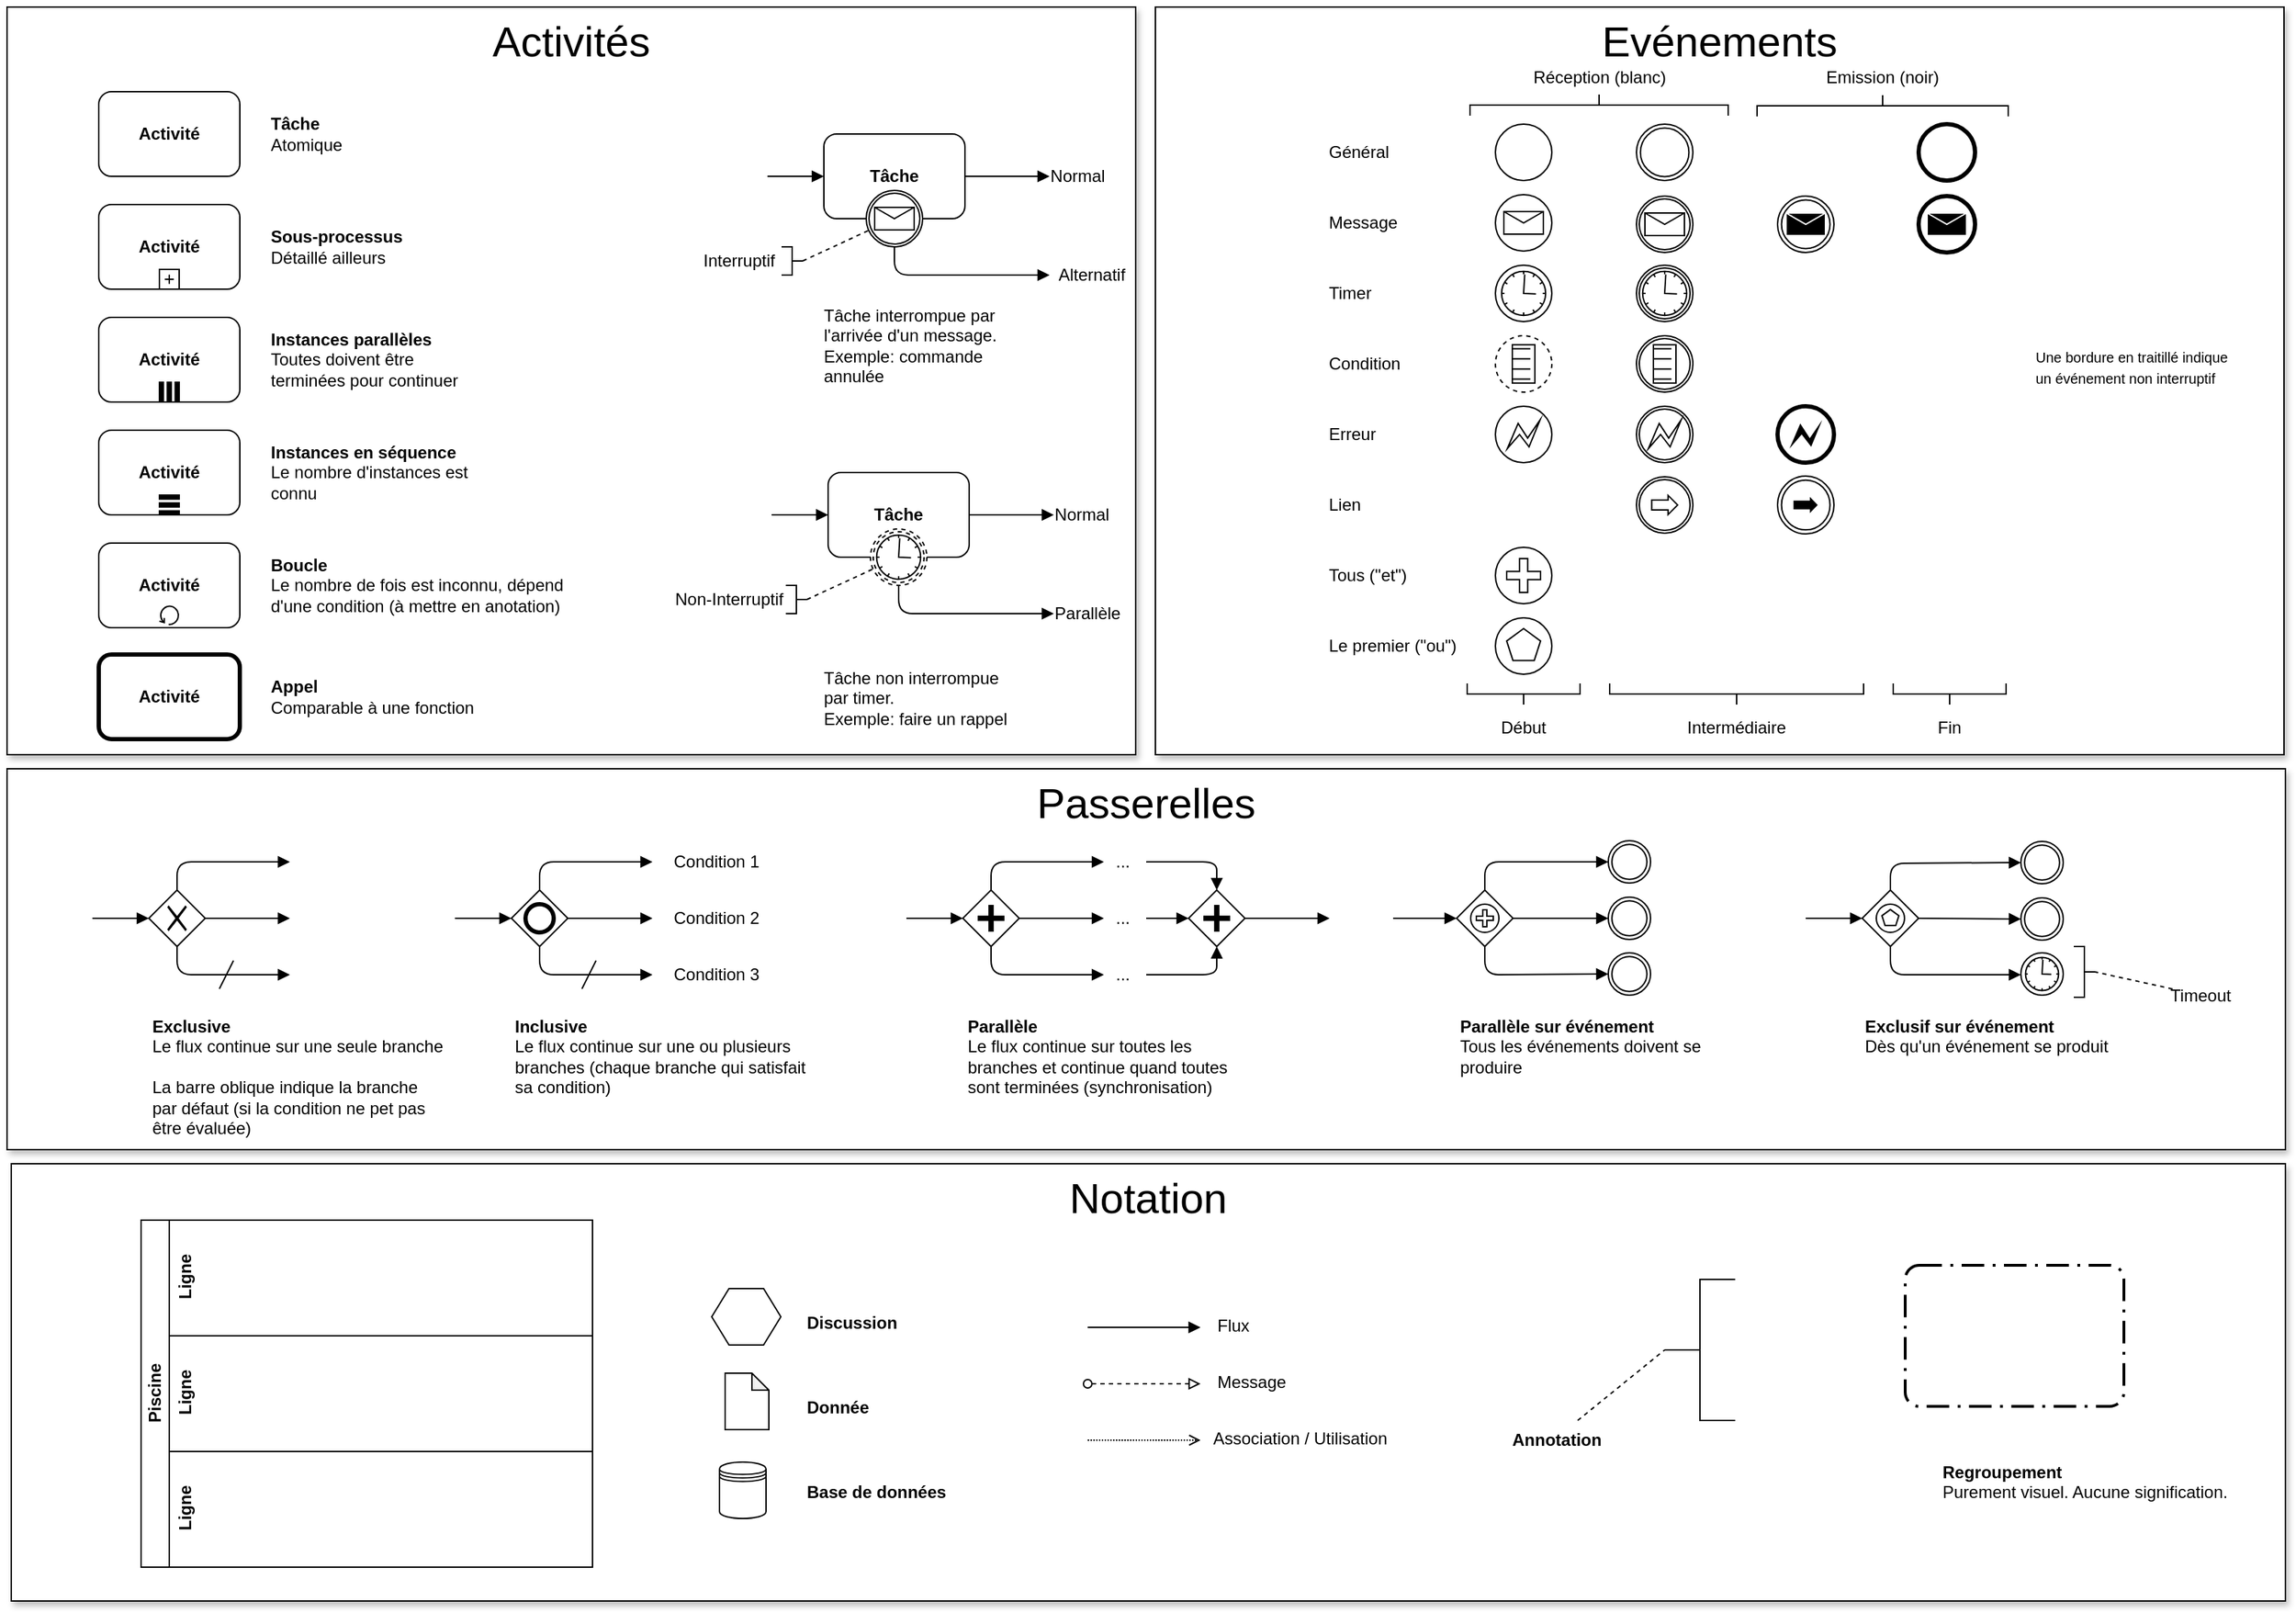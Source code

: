 <mxfile version="12.1.7" type="device" pages="1"><diagram id="DkpExjlRnpZUOAz7q24y" name="Page-1"><mxGraphModel dx="1678" dy="967" grid="1" gridSize="10" guides="1" tooltips="1" connect="1" arrows="1" fold="1" page="1" pageScale="1" pageWidth="1654" pageHeight="1169" math="0" shadow="0"><root><mxCell id="0"/><mxCell id="1" parent="0"/><mxCell id="0GAJlqyRp7GkQpjjf4qD-195" value="Notation" style="rounded=0;whiteSpace=wrap;html=1;align=center;fillColor=#ffffff;shadow=1;verticalAlign=top;fontSize=30;" parent="1" vertex="1"><mxGeometry x="18" y="840" width="1612" height="310" as="geometry"/></mxCell><mxCell id="0GAJlqyRp7GkQpjjf4qD-182" value="Passerelles" style="rounded=0;whiteSpace=wrap;html=1;align=center;fillColor=#ffffff;shadow=1;verticalAlign=top;fontSize=30;" parent="1" vertex="1"><mxGeometry x="15" y="560" width="1615" height="270" as="geometry"/></mxCell><mxCell id="0GAJlqyRp7GkQpjjf4qD-142" value="Evénements" style="rounded=0;whiteSpace=wrap;html=1;align=center;fillColor=#ffffff;shadow=1;verticalAlign=top;fontSize=30;" parent="1" vertex="1"><mxGeometry x="829" y="20" width="800" height="530" as="geometry"/></mxCell><mxCell id="0GAJlqyRp7GkQpjjf4qD-139" value="Activités" style="rounded=0;whiteSpace=wrap;html=1;align=center;fillColor=#ffffff;shadow=1;verticalAlign=top;fontSize=30;" parent="1" vertex="1"><mxGeometry x="15" y="20" width="800" height="530" as="geometry"/></mxCell><mxCell id="0GAJlqyRp7GkQpjjf4qD-1" value="&lt;span style=&quot;&quot;&gt;Activité&lt;/span&gt;" style="shape=ext;rounded=1;html=1;whiteSpace=wrap;fontStyle=1" parent="1" vertex="1"><mxGeometry x="80" y="80" width="100" height="60" as="geometry"/></mxCell><mxCell id="0GAJlqyRp7GkQpjjf4qD-3" value="Activité" style="html=1;whiteSpace=wrap;rounded=1;fontStyle=1" parent="1" vertex="1"><mxGeometry x="80" y="160" width="100" height="60" as="geometry"/></mxCell><mxCell id="0GAJlqyRp7GkQpjjf4qD-4" value="" style="html=1;shape=plus;outlineConnect=0;fontStyle=1" parent="0GAJlqyRp7GkQpjjf4qD-3" vertex="1"><mxGeometry x="0.5" y="1" width="14" height="14" relative="1" as="geometry"><mxPoint x="-7" y="-14" as="offset"/></mxGeometry></mxCell><mxCell id="0GAJlqyRp7GkQpjjf4qD-11" value="" style="shape=mxgraph.bpmn.shape;html=1;verticalLabelPosition=bottom;labelBackgroundColor=#ffffff;verticalAlign=top;align=center;perimeter=rhombusPerimeter;background=gateway;outlineConnect=0;outline=none;symbol=exclusiveGw;" parent="1" vertex="1"><mxGeometry x="115.5" y="646" width="40" height="40" as="geometry"/></mxCell><mxCell id="0GAJlqyRp7GkQpjjf4qD-12" value="" style="endArrow=block;endFill=1;endSize=6;html=1;entryX=0;entryY=0.5;entryDx=0;entryDy=0;" parent="1" target="0GAJlqyRp7GkQpjjf4qD-11" edge="1"><mxGeometry width="100" relative="1" as="geometry"><mxPoint x="75.5" y="666" as="sourcePoint"/><mxPoint x="175.5" y="706" as="targetPoint"/></mxGeometry></mxCell><mxCell id="0GAJlqyRp7GkQpjjf4qD-13" value="" style="endArrow=block;endFill=1;endSize=6;html=1;exitX=0.5;exitY=0;exitDx=0;exitDy=0;" parent="1" source="0GAJlqyRp7GkQpjjf4qD-11" edge="1"><mxGeometry width="100" relative="1" as="geometry"><mxPoint x="85.5" y="676" as="sourcePoint"/><mxPoint x="215.5" y="626" as="targetPoint"/><Array as="points"><mxPoint x="135.5" y="626"/></Array></mxGeometry></mxCell><mxCell id="0GAJlqyRp7GkQpjjf4qD-14" value="" style="endArrow=block;endFill=1;endSize=6;html=1;exitX=1;exitY=0.5;exitDx=0;exitDy=0;" parent="1" source="0GAJlqyRp7GkQpjjf4qD-11" edge="1"><mxGeometry width="100" relative="1" as="geometry"><mxPoint x="95.5" y="686" as="sourcePoint"/><mxPoint x="215.5" y="666" as="targetPoint"/></mxGeometry></mxCell><mxCell id="0GAJlqyRp7GkQpjjf4qD-15" value="" style="endArrow=block;endFill=1;endSize=6;html=1;exitX=0.5;exitY=1;exitDx=0;exitDy=0;" parent="1" source="0GAJlqyRp7GkQpjjf4qD-11" edge="1"><mxGeometry width="100" relative="1" as="geometry"><mxPoint x="105.5" y="696" as="sourcePoint"/><mxPoint x="215.5" y="706" as="targetPoint"/><Array as="points"><mxPoint x="135.5" y="706"/></Array></mxGeometry></mxCell><mxCell id="0GAJlqyRp7GkQpjjf4qD-16" value="" style="html=1;shape=mxgraph.flowchart.annotation_2;align=left;labelPosition=right;" parent="1" vertex="1"><mxGeometry x="1190" y="922" width="50" height="100" as="geometry"/></mxCell><mxCell id="0GAJlqyRp7GkQpjjf4qD-18" value="" style="endArrow=none;html=1;" parent="1" edge="1"><mxGeometry width="50" height="50" relative="1" as="geometry"><mxPoint x="165.5" y="716" as="sourcePoint"/><mxPoint x="175.5" y="696" as="targetPoint"/></mxGeometry></mxCell><mxCell id="0GAJlqyRp7GkQpjjf4qD-19" value="" style="shape=mxgraph.bpmn.shape;html=1;verticalLabelPosition=bottom;labelBackgroundColor=#ffffff;verticalAlign=top;align=center;perimeter=rhombusPerimeter;background=gateway;outlineConnect=0;outline=none;symbol=parallelGw;" parent="1" vertex="1"><mxGeometry x="692.5" y="646" width="40" height="40" as="geometry"/></mxCell><mxCell id="0GAJlqyRp7GkQpjjf4qD-21" value="" style="endArrow=block;endFill=1;endSize=6;html=1;entryX=0;entryY=0.5;entryDx=0;entryDy=0;" parent="1" edge="1"><mxGeometry width="100" relative="1" as="geometry"><mxPoint x="652.5" y="666" as="sourcePoint"/><mxPoint x="692.5" y="666" as="targetPoint"/></mxGeometry></mxCell><mxCell id="0GAJlqyRp7GkQpjjf4qD-22" value="" style="endArrow=block;endFill=1;endSize=6;html=1;exitX=0.5;exitY=0;exitDx=0;exitDy=0;" parent="1" edge="1"><mxGeometry width="100" relative="1" as="geometry"><mxPoint x="712.5" y="646" as="sourcePoint"/><mxPoint x="792.5" y="626" as="targetPoint"/><Array as="points"><mxPoint x="712.5" y="626"/></Array></mxGeometry></mxCell><mxCell id="0GAJlqyRp7GkQpjjf4qD-23" value="" style="endArrow=block;endFill=1;endSize=6;html=1;exitX=1;exitY=0.5;exitDx=0;exitDy=0;" parent="1" edge="1"><mxGeometry width="100" relative="1" as="geometry"><mxPoint x="732.5" y="666" as="sourcePoint"/><mxPoint x="792.5" y="666" as="targetPoint"/></mxGeometry></mxCell><mxCell id="0GAJlqyRp7GkQpjjf4qD-24" value="" style="endArrow=block;endFill=1;endSize=6;html=1;exitX=0.5;exitY=1;exitDx=0;exitDy=0;" parent="1" edge="1"><mxGeometry width="100" relative="1" as="geometry"><mxPoint x="712.5" y="686" as="sourcePoint"/><mxPoint x="792.5" y="706" as="targetPoint"/><Array as="points"><mxPoint x="712.5" y="706"/></Array></mxGeometry></mxCell><mxCell id="0GAJlqyRp7GkQpjjf4qD-26" value="" style="shape=mxgraph.bpmn.shape;html=1;verticalLabelPosition=bottom;labelBackgroundColor=#ffffff;verticalAlign=top;align=center;perimeter=rhombusPerimeter;background=gateway;outlineConnect=0;outline=none;symbol=parallelGw;" parent="1" vertex="1"><mxGeometry x="852.5" y="646" width="40" height="40" as="geometry"/></mxCell><mxCell id="0GAJlqyRp7GkQpjjf4qD-27" value="" style="endArrow=block;endFill=1;endSize=6;html=1;entryX=0;entryY=0.5;entryDx=0;entryDy=0;" parent="1" edge="1"><mxGeometry width="100" relative="1" as="geometry"><mxPoint x="822.5" y="666" as="sourcePoint"/><mxPoint x="852.5" y="666" as="targetPoint"/></mxGeometry></mxCell><mxCell id="0GAJlqyRp7GkQpjjf4qD-28" value="" style="endArrow=block;endFill=1;endSize=6;html=1;entryX=0.5;entryY=0;entryDx=0;entryDy=0;" parent="1" target="0GAJlqyRp7GkQpjjf4qD-26" edge="1"><mxGeometry width="100" relative="1" as="geometry"><mxPoint x="822.5" y="626" as="sourcePoint"/><mxPoint x="952.5" y="626" as="targetPoint"/><Array as="points"><mxPoint x="872.5" y="626"/></Array></mxGeometry></mxCell><mxCell id="0GAJlqyRp7GkQpjjf4qD-29" value="" style="endArrow=block;endFill=1;endSize=6;html=1;exitX=1;exitY=0.5;exitDx=0;exitDy=0;" parent="1" edge="1"><mxGeometry width="100" relative="1" as="geometry"><mxPoint x="892.5" y="666" as="sourcePoint"/><mxPoint x="952.5" y="666" as="targetPoint"/></mxGeometry></mxCell><mxCell id="0GAJlqyRp7GkQpjjf4qD-30" value="" style="endArrow=block;endFill=1;endSize=6;html=1;entryX=0.5;entryY=1;entryDx=0;entryDy=0;" parent="1" target="0GAJlqyRp7GkQpjjf4qD-26" edge="1"><mxGeometry width="100" relative="1" as="geometry"><mxPoint x="822.5" y="706" as="sourcePoint"/><mxPoint x="952.5" y="706" as="targetPoint"/><Array as="points"><mxPoint x="872.5" y="706"/></Array></mxGeometry></mxCell><mxCell id="0GAJlqyRp7GkQpjjf4qD-32" value="..." style="text;html=1;strokeColor=none;fillColor=none;align=center;verticalAlign=middle;whiteSpace=wrap;rounded=0;" parent="1" vertex="1"><mxGeometry x="785.5" y="696" width="40" height="20" as="geometry"/></mxCell><mxCell id="0GAJlqyRp7GkQpjjf4qD-33" value="..." style="text;html=1;strokeColor=none;fillColor=none;align=center;verticalAlign=middle;whiteSpace=wrap;rounded=0;" parent="1" vertex="1"><mxGeometry x="785.5" y="616" width="40" height="20" as="geometry"/></mxCell><mxCell id="0GAJlqyRp7GkQpjjf4qD-34" value="..." style="text;html=1;strokeColor=none;fillColor=none;align=center;verticalAlign=middle;whiteSpace=wrap;rounded=0;" parent="1" vertex="1"><mxGeometry x="785.5" y="656" width="40" height="20" as="geometry"/></mxCell><mxCell id="0GAJlqyRp7GkQpjjf4qD-38" value="" style="shape=datastore;whiteSpace=wrap;html=1;" parent="1" vertex="1"><mxGeometry x="520" y="1051.5" width="33" height="40" as="geometry"/></mxCell><mxCell id="0GAJlqyRp7GkQpjjf4qD-39" value="" style="rounded=1;arcSize=10;dashed=1;strokeColor=#000000;fillColor=none;gradientColor=none;dashPattern=8 3 1 3;strokeWidth=2;" parent="1" vertex="1"><mxGeometry x="1360.5" y="912" width="155" height="100" as="geometry"/></mxCell><mxCell id="0GAJlqyRp7GkQpjjf4qD-40" value="" style="shape=mxgraph.bpmn.shape;html=1;verticalLabelPosition=bottom;labelBackgroundColor=#ffffff;verticalAlign=top;align=center;perimeter=ellipsePerimeter;outlineConnect=0;outline=standard;symbol=general;" parent="1" vertex="1"><mxGeometry x="1070" y="103" width="40" height="40" as="geometry"/></mxCell><mxCell id="0GAJlqyRp7GkQpjjf4qD-42" value="" style="shape=mxgraph.bpmn.shape;html=1;verticalLabelPosition=bottom;labelBackgroundColor=#ffffff;verticalAlign=top;align=center;perimeter=ellipsePerimeter;outlineConnect=0;outline=end;symbol=general;" parent="1" vertex="1"><mxGeometry x="1370" y="103" width="40" height="40" as="geometry"/></mxCell><mxCell id="0GAJlqyRp7GkQpjjf4qD-45" value="" style="shape=mxgraph.bpmn.shape;html=1;verticalLabelPosition=bottom;labelBackgroundColor=#ffffff;verticalAlign=top;align=center;perimeter=ellipsePerimeter;outlineConnect=0;outline=throwing;symbol=message;" parent="1" vertex="1"><mxGeometry x="1270" y="154" width="40" height="40" as="geometry"/></mxCell><mxCell id="0GAJlqyRp7GkQpjjf4qD-47" value="" style="shape=mxgraph.bpmn.shape;html=1;verticalLabelPosition=bottom;labelBackgroundColor=#ffffff;verticalAlign=top;align=center;perimeter=ellipsePerimeter;outlineConnect=0;outline=eventNonint;symbol=conditional;" parent="1" vertex="1"><mxGeometry x="1070" y="253" width="40" height="40" as="geometry"/></mxCell><mxCell id="0GAJlqyRp7GkQpjjf4qD-48" value="" style="shape=mxgraph.bpmn.shape;html=1;verticalLabelPosition=bottom;labelBackgroundColor=#ffffff;verticalAlign=top;align=center;perimeter=ellipsePerimeter;outlineConnect=0;outline=catching;symbol=link;" parent="1" vertex="1"><mxGeometry x="1170" y="353" width="40" height="40" as="geometry"/></mxCell><mxCell id="0GAJlqyRp7GkQpjjf4qD-49" value="" style="shape=mxgraph.bpmn.shape;html=1;verticalLabelPosition=bottom;labelBackgroundColor=#ffffff;verticalAlign=top;align=center;perimeter=ellipsePerimeter;outlineConnect=0;outline=throwing;symbol=link;" parent="1" vertex="1"><mxGeometry x="1270" y="352.5" width="40" height="41" as="geometry"/></mxCell><mxCell id="0GAJlqyRp7GkQpjjf4qD-50" value="" style="shape=mxgraph.bpmn.shape;html=1;verticalLabelPosition=bottom;labelBackgroundColor=#ffffff;verticalAlign=top;align=center;perimeter=ellipsePerimeter;outlineConnect=0;outline=standard;symbol=parallelMultiple;" parent="1" vertex="1"><mxGeometry x="1070" y="403" width="40" height="40" as="geometry"/></mxCell><mxCell id="0GAJlqyRp7GkQpjjf4qD-51" value="" style="shape=mxgraph.bpmn.shape;html=1;verticalLabelPosition=bottom;labelBackgroundColor=#ffffff;verticalAlign=top;align=center;perimeter=ellipsePerimeter;outlineConnect=0;outline=standard;symbol=multiple;" parent="1" vertex="1"><mxGeometry x="1070" y="453" width="40" height="40" as="geometry"/></mxCell><mxCell id="0GAJlqyRp7GkQpjjf4qD-53" value="" style="group" parent="1" vertex="1" connectable="0"><mxGeometry x="80" y="400" width="100" height="60" as="geometry"/></mxCell><mxCell id="0GAJlqyRp7GkQpjjf4qD-52" value="Activité" style="shape=ext;rounded=1;html=1;whiteSpace=wrap;fontStyle=1" parent="0GAJlqyRp7GkQpjjf4qD-53" vertex="1"><mxGeometry width="100" height="60" as="geometry"/></mxCell><mxCell id="0GAJlqyRp7GkQpjjf4qD-35" value="" style="shape=mxgraph.bpmn.loop;html=1;outlineConnect=0;" parent="0GAJlqyRp7GkQpjjf4qD-53" vertex="1"><mxGeometry x="43" y="44" width="14" height="14" as="geometry"/></mxCell><mxCell id="0GAJlqyRp7GkQpjjf4qD-54" value="" style="group;fontStyle=1" parent="1" vertex="1" connectable="0"><mxGeometry x="80" y="240" width="100" height="60" as="geometry"/></mxCell><mxCell id="0GAJlqyRp7GkQpjjf4qD-6" value="&lt;span style=&quot;&quot;&gt;Activité&lt;/span&gt;" style="shape=ext;rounded=1;html=1;whiteSpace=wrap;fontStyle=1" parent="0GAJlqyRp7GkQpjjf4qD-54" vertex="1"><mxGeometry width="100" height="60" as="geometry"/></mxCell><mxCell id="0GAJlqyRp7GkQpjjf4qD-7" value="" style="shape=parallelMarker;html=1;outlineConnect=0;fontStyle=1" parent="0GAJlqyRp7GkQpjjf4qD-54" vertex="1"><mxGeometry x="43" y="46" width="14" height="14" as="geometry"/></mxCell><mxCell id="0GAJlqyRp7GkQpjjf4qD-55" value="" style="group;fontStyle=1" parent="1" vertex="1" connectable="0"><mxGeometry x="80" y="320" width="100" height="60" as="geometry"/></mxCell><mxCell id="0GAJlqyRp7GkQpjjf4qD-8" value="&lt;span style=&quot;&quot;&gt;Activité&lt;/span&gt;" style="shape=ext;rounded=1;html=1;whiteSpace=wrap;fontStyle=1" parent="0GAJlqyRp7GkQpjjf4qD-55" vertex="1"><mxGeometry width="100" height="60" as="geometry"/></mxCell><mxCell id="0GAJlqyRp7GkQpjjf4qD-10" value="" style="shape=parallelMarker;direction=south;html=1;outlineConnect=0;fontStyle=1" parent="0GAJlqyRp7GkQpjjf4qD-55" vertex="1"><mxGeometry x="43" y="46" width="14" height="14" as="geometry"/></mxCell><mxCell id="0GAJlqyRp7GkQpjjf4qD-56" value="Tâche" style="shape=ext;rounded=1;html=1;whiteSpace=wrap;fontStyle=1" parent="1" vertex="1"><mxGeometry x="594" y="110" width="100" height="60" as="geometry"/></mxCell><mxCell id="0GAJlqyRp7GkQpjjf4qD-57" value="" style="endArrow=block;endFill=1;endSize=6;html=1;entryX=0;entryY=0.5;entryDx=0;entryDy=0;" parent="1" target="0GAJlqyRp7GkQpjjf4qD-56" edge="1"><mxGeometry width="100" relative="1" as="geometry"><mxPoint x="554" y="140" as="sourcePoint"/><mxPoint x="724" y="340" as="targetPoint"/></mxGeometry></mxCell><mxCell id="0GAJlqyRp7GkQpjjf4qD-59" value="" style="endArrow=block;endFill=1;endSize=6;html=1;exitX=1;exitY=0.5;exitDx=0;exitDy=0;" parent="1" source="0GAJlqyRp7GkQpjjf4qD-56" edge="1"><mxGeometry width="100" relative="1" as="geometry"><mxPoint x="564" y="150" as="sourcePoint"/><mxPoint x="754" y="140" as="targetPoint"/></mxGeometry></mxCell><mxCell id="0GAJlqyRp7GkQpjjf4qD-60" value="" style="endArrow=block;endFill=1;endSize=6;html=1;exitX=0.5;exitY=1;exitDx=0;exitDy=0;" parent="1" edge="1"><mxGeometry width="100" relative="1" as="geometry"><mxPoint x="644" y="190" as="sourcePoint"/><mxPoint x="754" y="210" as="targetPoint"/><Array as="points"><mxPoint x="644" y="210"/></Array></mxGeometry></mxCell><mxCell id="0GAJlqyRp7GkQpjjf4qD-61" value="Normal" style="text;html=1;strokeColor=none;fillColor=none;align=center;verticalAlign=middle;whiteSpace=wrap;rounded=0;" parent="1" vertex="1"><mxGeometry x="754" y="130" width="40" height="20" as="geometry"/></mxCell><mxCell id="0GAJlqyRp7GkQpjjf4qD-62" value="Alternatif" style="text;html=1;strokeColor=none;fillColor=none;align=center;verticalAlign=middle;whiteSpace=wrap;rounded=0;" parent="1" vertex="1"><mxGeometry x="764" y="200" width="40" height="20" as="geometry"/></mxCell><mxCell id="0GAJlqyRp7GkQpjjf4qD-63" value="Interruptif" style="text;html=1;strokeColor=none;fillColor=none;align=center;verticalAlign=middle;whiteSpace=wrap;rounded=0;" parent="1" vertex="1"><mxGeometry x="504" y="190" width="60" height="20" as="geometry"/></mxCell><mxCell id="0GAJlqyRp7GkQpjjf4qD-64" value="" style="html=1;shape=mxgraph.flowchart.annotation_2;align=left;labelPosition=right;flipH=1;" parent="1" vertex="1"><mxGeometry x="564" y="190" width="15" height="20" as="geometry"/></mxCell><mxCell id="0GAJlqyRp7GkQpjjf4qD-65" value="" style="endArrow=none;dashed=1;html=1;exitX=0;exitY=0.5;exitDx=0;exitDy=0;exitPerimeter=0;" parent="1" source="0GAJlqyRp7GkQpjjf4qD-64" edge="1"><mxGeometry width="50" height="50" relative="1" as="geometry"><mxPoint x="574" y="286" as="sourcePoint"/><mxPoint x="625.813" y="178.32" as="targetPoint"/></mxGeometry></mxCell><mxCell id="0GAJlqyRp7GkQpjjf4qD-66" value="Tâche" style="shape=ext;rounded=1;html=1;whiteSpace=wrap;fontStyle=1" parent="1" vertex="1"><mxGeometry x="597" y="350" width="100" height="60" as="geometry"/></mxCell><mxCell id="0GAJlqyRp7GkQpjjf4qD-67" value="" style="endArrow=block;endFill=1;endSize=6;html=1;entryX=0;entryY=0.5;entryDx=0;entryDy=0;" parent="1" target="0GAJlqyRp7GkQpjjf4qD-66" edge="1"><mxGeometry width="100" relative="1" as="geometry"><mxPoint x="557" y="380" as="sourcePoint"/><mxPoint x="727" y="580" as="targetPoint"/></mxGeometry></mxCell><mxCell id="0GAJlqyRp7GkQpjjf4qD-69" value="" style="endArrow=block;endFill=1;endSize=6;html=1;exitX=1;exitY=0.5;exitDx=0;exitDy=0;" parent="1" source="0GAJlqyRp7GkQpjjf4qD-66" edge="1"><mxGeometry width="100" relative="1" as="geometry"><mxPoint x="567" y="390" as="sourcePoint"/><mxPoint x="757" y="380" as="targetPoint"/></mxGeometry></mxCell><mxCell id="0GAJlqyRp7GkQpjjf4qD-70" value="" style="endArrow=block;endFill=1;endSize=6;html=1;exitX=0.5;exitY=1;exitDx=0;exitDy=0;" parent="1" edge="1"><mxGeometry width="100" relative="1" as="geometry"><mxPoint x="647" y="430" as="sourcePoint"/><mxPoint x="757" y="450" as="targetPoint"/><Array as="points"><mxPoint x="647" y="450"/></Array></mxGeometry></mxCell><mxCell id="0GAJlqyRp7GkQpjjf4qD-71" value="Normal" style="text;html=1;strokeColor=none;fillColor=none;align=center;verticalAlign=middle;whiteSpace=wrap;rounded=0;" parent="1" vertex="1"><mxGeometry x="757" y="370" width="40" height="20" as="geometry"/></mxCell><mxCell id="0GAJlqyRp7GkQpjjf4qD-72" value="Parallèle" style="text;html=1;strokeColor=none;fillColor=none;align=center;verticalAlign=middle;whiteSpace=wrap;rounded=0;" parent="1" vertex="1"><mxGeometry x="761" y="440" width="40" height="20" as="geometry"/></mxCell><mxCell id="0GAJlqyRp7GkQpjjf4qD-73" value="Non-Interruptif" style="text;html=1;strokeColor=none;fillColor=none;align=center;verticalAlign=middle;whiteSpace=wrap;rounded=0;" parent="1" vertex="1"><mxGeometry x="487" y="430" width="80" height="20" as="geometry"/></mxCell><mxCell id="0GAJlqyRp7GkQpjjf4qD-74" value="" style="html=1;shape=mxgraph.flowchart.annotation_2;align=left;labelPosition=right;flipH=1;" parent="1" vertex="1"><mxGeometry x="567" y="430" width="15" height="20" as="geometry"/></mxCell><mxCell id="0GAJlqyRp7GkQpjjf4qD-75" value="" style="endArrow=none;dashed=1;html=1;exitX=0;exitY=0.5;exitDx=0;exitDy=0;exitPerimeter=0;" parent="1" source="0GAJlqyRp7GkQpjjf4qD-74" edge="1"><mxGeometry width="50" height="50" relative="1" as="geometry"><mxPoint x="577" y="526" as="sourcePoint"/><mxPoint x="628.841" y="418.381" as="targetPoint"/></mxGeometry></mxCell><mxCell id="0GAJlqyRp7GkQpjjf4qD-77" value="" style="endArrow=none;dashed=1;html=1;entryX=0;entryY=0.5;entryDx=0;entryDy=0;entryPerimeter=0;" parent="1" source="0GAJlqyRp7GkQpjjf4qD-191" target="0GAJlqyRp7GkQpjjf4qD-16" edge="1"><mxGeometry width="50" height="50" relative="1" as="geometry"><mxPoint x="1132.5" y="1002" as="sourcePoint"/><mxPoint x="1504.391" y="1171.989" as="targetPoint"/></mxGeometry></mxCell><mxCell id="0GAJlqyRp7GkQpjjf4qD-78" value="Piscine" style="swimlane;html=1;horizontal=0;startSize=20;" parent="1" vertex="1"><mxGeometry x="110" y="880" width="320" height="246" as="geometry"/></mxCell><mxCell id="0GAJlqyRp7GkQpjjf4qD-79" value="Ligne" style="swimlane;html=1;horizontal=0;swimlaneLine=0;" parent="0GAJlqyRp7GkQpjjf4qD-78" vertex="1"><mxGeometry x="20" width="300" height="82" as="geometry"/></mxCell><mxCell id="0GAJlqyRp7GkQpjjf4qD-184" value="Ligne" style="swimlane;html=1;horizontal=0;swimlaneLine=0;" parent="0GAJlqyRp7GkQpjjf4qD-78" vertex="1"><mxGeometry x="20" y="82" width="300" height="82" as="geometry"/></mxCell><mxCell id="0GAJlqyRp7GkQpjjf4qD-185" value="Ligne" style="swimlane;html=1;horizontal=0;swimlaneLine=0;" parent="0GAJlqyRp7GkQpjjf4qD-78" vertex="1"><mxGeometry x="20" y="164" width="300" height="82" as="geometry"/></mxCell><mxCell id="0GAJlqyRp7GkQpjjf4qD-80" value="" style="shape=hexagon;html=1;whiteSpace=wrap;perimeter=hexagonPerimeter;rounded=0;" parent="1" vertex="1"><mxGeometry x="514.5" y="928.5" width="49" height="40" as="geometry"/></mxCell><mxCell id="0GAJlqyRp7GkQpjjf4qD-81" value="" style="shape=note;whiteSpace=wrap;html=1;backgroundOutline=1;darkOpacity=0.05;size=12;" parent="1" vertex="1"><mxGeometry x="524" y="988.5" width="31" height="40" as="geometry"/></mxCell><mxCell id="0GAJlqyRp7GkQpjjf4qD-85" value="" style="shape=mxgraph.bpmn.shape;html=1;verticalLabelPosition=bottom;labelBackgroundColor=#ffffff;verticalAlign=top;align=center;perimeter=ellipsePerimeter;outlineConnect=0;outline=standard;symbol=message;" parent="1" vertex="1"><mxGeometry x="1070" y="153" width="40" height="40" as="geometry"/></mxCell><mxCell id="0GAJlqyRp7GkQpjjf4qD-86" value="" style="shape=mxgraph.bpmn.shape;html=1;verticalLabelPosition=bottom;labelBackgroundColor=#ffffff;verticalAlign=top;align=center;perimeter=ellipsePerimeter;outlineConnect=0;outline=standard;symbol=timer;" parent="1" vertex="1"><mxGeometry x="1070" y="203" width="40" height="40" as="geometry"/></mxCell><mxCell id="0GAJlqyRp7GkQpjjf4qD-87" value="" style="shape=mxgraph.bpmn.shape;html=1;verticalLabelPosition=bottom;labelBackgroundColor=#ffffff;verticalAlign=top;align=center;perimeter=rhombusPerimeter;background=gateway;outlineConnect=0;outline=end;symbol=general;" parent="1" vertex="1"><mxGeometry x="372.5" y="646" width="40" height="40" as="geometry"/></mxCell><mxCell id="0GAJlqyRp7GkQpjjf4qD-89" value="" style="endArrow=block;endFill=1;endSize=6;html=1;entryX=0;entryY=0.5;entryDx=0;entryDy=0;" parent="1" edge="1"><mxGeometry width="100" relative="1" as="geometry"><mxPoint x="332.5" y="666" as="sourcePoint"/><mxPoint x="372.5" y="666" as="targetPoint"/></mxGeometry></mxCell><mxCell id="0GAJlqyRp7GkQpjjf4qD-90" value="" style="endArrow=block;endFill=1;endSize=6;html=1;exitX=0.5;exitY=0;exitDx=0;exitDy=0;" parent="1" edge="1"><mxGeometry width="100" relative="1" as="geometry"><mxPoint x="392.5" y="646" as="sourcePoint"/><mxPoint x="472.5" y="626" as="targetPoint"/><Array as="points"><mxPoint x="392.5" y="626"/></Array></mxGeometry></mxCell><mxCell id="0GAJlqyRp7GkQpjjf4qD-91" value="" style="endArrow=block;endFill=1;endSize=6;html=1;exitX=1;exitY=0.5;exitDx=0;exitDy=0;" parent="1" edge="1"><mxGeometry width="100" relative="1" as="geometry"><mxPoint x="412.5" y="666" as="sourcePoint"/><mxPoint x="472.5" y="666" as="targetPoint"/></mxGeometry></mxCell><mxCell id="0GAJlqyRp7GkQpjjf4qD-92" value="" style="endArrow=block;endFill=1;endSize=6;html=1;exitX=0.5;exitY=1;exitDx=0;exitDy=0;" parent="1" edge="1"><mxGeometry width="100" relative="1" as="geometry"><mxPoint x="392.5" y="686" as="sourcePoint"/><mxPoint x="472.5" y="706" as="targetPoint"/><Array as="points"><mxPoint x="392.5" y="706"/></Array></mxGeometry></mxCell><mxCell id="0GAJlqyRp7GkQpjjf4qD-93" value="" style="endArrow=none;html=1;" parent="1" edge="1"><mxGeometry width="50" height="50" relative="1" as="geometry"><mxPoint x="422.5" y="716" as="sourcePoint"/><mxPoint x="432.5" y="696" as="targetPoint"/></mxGeometry></mxCell><mxCell id="0GAJlqyRp7GkQpjjf4qD-94" value="Condition 1" style="text;html=1;strokeColor=none;fillColor=none;align=center;verticalAlign=middle;whiteSpace=wrap;rounded=0;" parent="1" vertex="1"><mxGeometry x="482.5" y="616" width="70" height="20" as="geometry"/></mxCell><mxCell id="0GAJlqyRp7GkQpjjf4qD-95" value="Condition 2" style="text;html=1;strokeColor=none;fillColor=none;align=center;verticalAlign=middle;whiteSpace=wrap;rounded=0;" parent="1" vertex="1"><mxGeometry x="482.5" y="656" width="70" height="20" as="geometry"/></mxCell><mxCell id="0GAJlqyRp7GkQpjjf4qD-96" value="Condition 3" style="text;html=1;strokeColor=none;fillColor=none;align=center;verticalAlign=middle;whiteSpace=wrap;rounded=0;" parent="1" vertex="1"><mxGeometry x="482.5" y="696" width="70" height="20" as="geometry"/></mxCell><mxCell id="0GAJlqyRp7GkQpjjf4qD-97" value="" style="shape=mxgraph.bpmn.shape;html=1;verticalLabelPosition=bottom;labelBackgroundColor=#ffffff;verticalAlign=top;align=center;perimeter=ellipsePerimeter;outlineConnect=0;outline=throwing;symbol=general;" parent="1" vertex="1"><mxGeometry x="1170" y="103" width="40" height="40" as="geometry"/></mxCell><mxCell id="0GAJlqyRp7GkQpjjf4qD-98" value="" style="shape=mxgraph.bpmn.shape;html=1;verticalLabelPosition=bottom;labelBackgroundColor=#ffffff;verticalAlign=top;align=center;perimeter=ellipsePerimeter;outlineConnect=0;outline=catching;symbol=message;" parent="1" vertex="1"><mxGeometry x="1170" y="154" width="40" height="40" as="geometry"/></mxCell><mxCell id="0GAJlqyRp7GkQpjjf4qD-102" value="" style="shape=mxgraph.bpmn.shape;html=1;verticalLabelPosition=bottom;labelBackgroundColor=#ffffff;verticalAlign=top;align=center;perimeter=ellipsePerimeter;outlineConnect=0;outline=catching;symbol=timer;" parent="1" vertex="1"><mxGeometry x="1170" y="203.0" width="40" height="40" as="geometry"/></mxCell><mxCell id="0GAJlqyRp7GkQpjjf4qD-103" value="" style="shape=mxgraph.bpmn.shape;html=1;verticalLabelPosition=bottom;labelBackgroundColor=#ffffff;verticalAlign=top;align=center;perimeter=ellipsePerimeter;outlineConnect=0;outline=catching;symbol=conditional;" parent="1" vertex="1"><mxGeometry x="1170" y="253" width="40" height="40" as="geometry"/></mxCell><mxCell id="0GAJlqyRp7GkQpjjf4qD-104" value="" style="shape=mxgraph.bpmn.shape;html=1;verticalLabelPosition=bottom;labelBackgroundColor=#ffffff;verticalAlign=top;align=center;perimeter=ellipsePerimeter;outlineConnect=0;outline=end;symbol=message;" parent="1" vertex="1"><mxGeometry x="1370" y="154" width="40" height="40" as="geometry"/></mxCell><mxCell id="0GAJlqyRp7GkQpjjf4qD-106" value="" style="shape=mxgraph.bpmn.shape;html=1;verticalLabelPosition=bottom;labelBackgroundColor=#ffffff;verticalAlign=top;align=center;perimeter=rhombusPerimeter;background=gateway;outlineConnect=0;outline=standard;symbol=parallelMultiple;" parent="1" vertex="1"><mxGeometry x="1042.5" y="646" width="40" height="40" as="geometry"/></mxCell><mxCell id="0GAJlqyRp7GkQpjjf4qD-107" value="" style="html=1;shape=mxgraph.flowchart.annotation_2;align=left;labelPosition=right;flipH=1;rotation=90;" parent="1" vertex="1"><mxGeometry x="1082.5" y="467" width="15" height="80" as="geometry"/></mxCell><mxCell id="0GAJlqyRp7GkQpjjf4qD-108" value="" style="html=1;shape=mxgraph.flowchart.annotation_2;align=left;labelPosition=right;flipH=1;rotation=90;" parent="1" vertex="1"><mxGeometry x="1233.5" y="417" width="15" height="180" as="geometry"/></mxCell><mxCell id="0GAJlqyRp7GkQpjjf4qD-109" value="" style="html=1;shape=mxgraph.flowchart.annotation_2;align=left;labelPosition=right;flipH=1;rotation=90;" parent="1" vertex="1"><mxGeometry x="1384.5" y="467" width="15" height="80" as="geometry"/></mxCell><mxCell id="0GAJlqyRp7GkQpjjf4qD-110" value="Début" style="text;html=1;strokeColor=none;fillColor=none;align=center;verticalAlign=middle;whiteSpace=wrap;rounded=0;" parent="1" vertex="1"><mxGeometry x="1070" y="521" width="40" height="20" as="geometry"/></mxCell><mxCell id="0GAJlqyRp7GkQpjjf4qD-111" value="Intermédiaire" style="text;html=1;strokeColor=none;fillColor=none;align=center;verticalAlign=middle;whiteSpace=wrap;rounded=0;" parent="1" vertex="1"><mxGeometry x="1221" y="521" width="40" height="20" as="geometry"/></mxCell><mxCell id="0GAJlqyRp7GkQpjjf4qD-112" value="Fin" style="text;html=1;strokeColor=none;fillColor=none;align=center;verticalAlign=middle;whiteSpace=wrap;rounded=0;" parent="1" vertex="1"><mxGeometry x="1372" y="521" width="40" height="20" as="geometry"/></mxCell><mxCell id="0GAJlqyRp7GkQpjjf4qD-113" value="" style="html=1;shape=mxgraph.flowchart.annotation_2;align=left;labelPosition=right;flipH=1;rotation=-90;" parent="1" vertex="1"><mxGeometry x="1136" y="-2" width="15" height="183" as="geometry"/></mxCell><mxCell id="0GAJlqyRp7GkQpjjf4qD-114" value="" style="html=1;shape=mxgraph.flowchart.annotation_2;align=left;labelPosition=right;flipH=1;rotation=-90;" parent="1" vertex="1"><mxGeometry x="1337" y="1" width="15" height="178" as="geometry"/></mxCell><mxCell id="0GAJlqyRp7GkQpjjf4qD-115" value="Réception (blanc)" style="text;html=1;strokeColor=none;fillColor=none;align=center;verticalAlign=middle;whiteSpace=wrap;rounded=0;" parent="1" vertex="1"><mxGeometry x="1093.5" y="60" width="100" height="20" as="geometry"/></mxCell><mxCell id="0GAJlqyRp7GkQpjjf4qD-116" value="Emission (noir)" style="text;html=1;strokeColor=none;fillColor=none;align=center;verticalAlign=middle;whiteSpace=wrap;rounded=0;" parent="1" vertex="1"><mxGeometry x="1300" y="60" width="89" height="20" as="geometry"/></mxCell><mxCell id="0GAJlqyRp7GkQpjjf4qD-117" value="Général" style="text;html=1;strokeColor=none;fillColor=none;align=left;verticalAlign=middle;whiteSpace=wrap;rounded=0;" parent="1" vertex="1"><mxGeometry x="950" y="113.0" width="80" height="20" as="geometry"/></mxCell><mxCell id="0GAJlqyRp7GkQpjjf4qD-118" value="Message" style="text;html=1;strokeColor=none;fillColor=none;align=left;verticalAlign=middle;whiteSpace=wrap;rounded=0;" parent="1" vertex="1"><mxGeometry x="950" y="163.0" width="80" height="20" as="geometry"/></mxCell><mxCell id="0GAJlqyRp7GkQpjjf4qD-119" value="Timer" style="text;html=1;strokeColor=none;fillColor=none;align=left;verticalAlign=middle;whiteSpace=wrap;rounded=0;" parent="1" vertex="1"><mxGeometry x="950" y="213.0" width="80" height="20" as="geometry"/></mxCell><mxCell id="0GAJlqyRp7GkQpjjf4qD-120" value="Condition" style="text;html=1;strokeColor=none;fillColor=none;align=left;verticalAlign=middle;whiteSpace=wrap;rounded=0;" parent="1" vertex="1"><mxGeometry x="950" y="263" width="80" height="20" as="geometry"/></mxCell><mxCell id="0GAJlqyRp7GkQpjjf4qD-121" value="Lien" style="text;html=1;strokeColor=none;fillColor=none;align=left;verticalAlign=middle;whiteSpace=wrap;rounded=0;" parent="1" vertex="1"><mxGeometry x="950" y="363.0" width="80" height="20" as="geometry"/></mxCell><mxCell id="0GAJlqyRp7GkQpjjf4qD-122" value="Tous (&quot;et&quot;)" style="text;html=1;strokeColor=none;fillColor=none;align=left;verticalAlign=middle;whiteSpace=wrap;rounded=0;" parent="1" vertex="1"><mxGeometry x="950" y="413.0" width="80" height="20" as="geometry"/></mxCell><mxCell id="0GAJlqyRp7GkQpjjf4qD-123" value="Le premier (&quot;ou&quot;)" style="text;html=1;strokeColor=none;fillColor=none;align=left;verticalAlign=middle;whiteSpace=wrap;rounded=0;" parent="1" vertex="1"><mxGeometry x="950" y="463" width="100" height="20" as="geometry"/></mxCell><mxCell id="0GAJlqyRp7GkQpjjf4qD-126" value="Activité" style="shape=ext;rounded=1;html=1;whiteSpace=wrap;strokeWidth=3;align=center;fontStyle=1" parent="1" vertex="1"><mxGeometry x="80" y="479" width="100" height="60" as="geometry"/></mxCell><mxCell id="0GAJlqyRp7GkQpjjf4qD-129" value="" style="shape=mxgraph.bpmn.shape;html=1;verticalLabelPosition=bottom;labelBackgroundColor=#ffffff;verticalAlign=top;align=center;perimeter=ellipsePerimeter;outlineConnect=0;outline=boundNonint;symbol=timer;" parent="1" vertex="1"><mxGeometry x="627" y="390" width="40" height="40" as="geometry"/></mxCell><mxCell id="0GAJlqyRp7GkQpjjf4qD-130" value="" style="shape=mxgraph.bpmn.shape;html=1;verticalLabelPosition=bottom;labelBackgroundColor=#ffffff;verticalAlign=top;align=center;perimeter=ellipsePerimeter;outlineConnect=0;outline=boundInt;symbol=message;" parent="1" vertex="1"><mxGeometry x="624" y="150" width="40" height="40" as="geometry"/></mxCell><mxCell id="0GAJlqyRp7GkQpjjf4qD-131" value="&lt;b&gt;Tâche&lt;/b&gt;&lt;br&gt;Atomique" style="text;html=1;strokeColor=none;fillColor=none;align=left;verticalAlign=middle;whiteSpace=wrap;rounded=0;" parent="1" vertex="1"><mxGeometry x="200" y="100" width="80" height="20" as="geometry"/></mxCell><mxCell id="0GAJlqyRp7GkQpjjf4qD-132" value="&lt;b&gt;Sous-processus&lt;/b&gt;&lt;br&gt;Détaillé ailleurs" style="text;html=1;strokeColor=none;fillColor=none;align=left;verticalAlign=middle;whiteSpace=wrap;rounded=0;" parent="1" vertex="1"><mxGeometry x="200" y="180" width="110" height="20" as="geometry"/></mxCell><mxCell id="0GAJlqyRp7GkQpjjf4qD-133" value="&lt;b&gt;Instances parallèles&lt;/b&gt;&lt;br&gt;Toutes doivent être terminées pour continuer" style="text;html=1;strokeColor=none;fillColor=none;align=left;verticalAlign=middle;whiteSpace=wrap;rounded=0;" parent="1" vertex="1"><mxGeometry x="200" y="260" width="150" height="20" as="geometry"/></mxCell><mxCell id="0GAJlqyRp7GkQpjjf4qD-134" value="&lt;b&gt;Instances en séquence&lt;/b&gt;&lt;br&gt;Le nombre d'instances est connu" style="text;html=1;strokeColor=none;fillColor=none;align=left;verticalAlign=middle;whiteSpace=wrap;rounded=0;" parent="1" vertex="1"><mxGeometry x="200" y="340" width="150" height="20" as="geometry"/></mxCell><mxCell id="0GAJlqyRp7GkQpjjf4qD-135" value="&lt;b&gt;Boucle&lt;/b&gt;&lt;br&gt;Le nombre de fois est inconnu, dépend d'une condition (à mettre en anotation)" style="text;html=1;strokeColor=none;fillColor=none;align=left;verticalAlign=middle;whiteSpace=wrap;rounded=0;" parent="1" vertex="1"><mxGeometry x="200" y="420" width="210" height="20" as="geometry"/></mxCell><mxCell id="0GAJlqyRp7GkQpjjf4qD-136" value="&lt;b&gt;Appel&lt;/b&gt;&lt;br&gt;Comparable à une fonction" style="text;html=1;strokeColor=none;fillColor=none;align=left;verticalAlign=middle;whiteSpace=wrap;rounded=0;" parent="1" vertex="1"><mxGeometry x="200" y="499" width="150" height="20" as="geometry"/></mxCell><mxCell id="0GAJlqyRp7GkQpjjf4qD-137" value="Tâche interrompue par l'arrivée d'un message.&lt;br&gt;Exemple: commande annulée" style="text;html=1;strokeColor=none;fillColor=none;align=left;verticalAlign=middle;whiteSpace=wrap;rounded=0;" parent="1" vertex="1"><mxGeometry x="591.5" y="250" width="140" height="20" as="geometry"/></mxCell><mxCell id="0GAJlqyRp7GkQpjjf4qD-138" value="Tâche non interrompue par timer.&lt;br&gt;Exemple: faire un rappel" style="text;html=1;strokeColor=none;fillColor=none;align=left;verticalAlign=middle;whiteSpace=wrap;rounded=0;" parent="1" vertex="1"><mxGeometry x="591.5" y="500" width="140" height="20" as="geometry"/></mxCell><mxCell id="0GAJlqyRp7GkQpjjf4qD-144" value="" style="endArrow=block;endFill=1;endSize=6;html=1;entryX=0;entryY=0.5;entryDx=0;entryDy=0;" parent="1" target="0GAJlqyRp7GkQpjjf4qD-106" edge="1"><mxGeometry width="100" relative="1" as="geometry"><mxPoint x="997.5" y="666" as="sourcePoint"/><mxPoint x="1037.5" y="666" as="targetPoint"/></mxGeometry></mxCell><mxCell id="0GAJlqyRp7GkQpjjf4qD-145" value="" style="endArrow=block;endFill=1;endSize=6;html=1;exitX=0.5;exitY=0;exitDx=0;exitDy=0;entryX=0;entryY=0.5;entryDx=0;entryDy=0;" parent="1" source="0GAJlqyRp7GkQpjjf4qD-106" edge="1"><mxGeometry width="100" relative="1" as="geometry"><mxPoint x="1057.5" y="646" as="sourcePoint"/><mxPoint x="1150" y="626" as="targetPoint"/><Array as="points"><mxPoint x="1062.5" y="626"/></Array></mxGeometry></mxCell><mxCell id="0GAJlqyRp7GkQpjjf4qD-146" value="" style="endArrow=block;endFill=1;endSize=6;html=1;exitX=1;exitY=0.5;exitDx=0;exitDy=0;entryX=0;entryY=0.5;entryDx=0;entryDy=0;" parent="1" source="0GAJlqyRp7GkQpjjf4qD-106" target="0GAJlqyRp7GkQpjjf4qD-165" edge="1"><mxGeometry width="100" relative="1" as="geometry"><mxPoint x="1077.5" y="666" as="sourcePoint"/><mxPoint x="1137.5" y="666" as="targetPoint"/></mxGeometry></mxCell><mxCell id="0GAJlqyRp7GkQpjjf4qD-147" value="" style="endArrow=block;endFill=1;endSize=6;html=1;exitX=0.5;exitY=1;exitDx=0;exitDy=0;entryX=0;entryY=0.5;entryDx=0;entryDy=0;" parent="1" source="0GAJlqyRp7GkQpjjf4qD-106" target="0GAJlqyRp7GkQpjjf4qD-166" edge="1"><mxGeometry width="100" relative="1" as="geometry"><mxPoint x="1057.5" y="686" as="sourcePoint"/><mxPoint x="1138" y="706" as="targetPoint"/><Array as="points"><mxPoint x="1062.5" y="706"/></Array></mxGeometry></mxCell><mxCell id="0GAJlqyRp7GkQpjjf4qD-161" value="&lt;b&gt;Exclusive&lt;/b&gt;&lt;br&gt;Le flux continue sur une seule branche&lt;br&gt;&lt;br&gt;La barre oblique indique la branche par défaut (si la condition ne pet pas être évaluée)" style="text;html=1;strokeColor=none;fillColor=none;align=left;verticalAlign=top;whiteSpace=wrap;rounded=0;" parent="1" vertex="1"><mxGeometry x="115.5" y="729" width="210" height="20" as="geometry"/></mxCell><mxCell id="0GAJlqyRp7GkQpjjf4qD-162" value="&lt;b&gt;Inclusive&lt;/b&gt;&lt;br&gt;Le flux continue sur une ou plusieurs branches (chaque branche qui satisfait sa condition)" style="text;html=1;strokeColor=none;fillColor=none;align=left;verticalAlign=top;whiteSpace=wrap;rounded=0;" parent="1" vertex="1"><mxGeometry x="372.5" y="729" width="210" height="20" as="geometry"/></mxCell><mxCell id="0GAJlqyRp7GkQpjjf4qD-163" value="&lt;b&gt;Parallèle&lt;/b&gt;&lt;br&gt;Le flux continue sur toutes les branches et continue quand toutes sont terminées (synchronisation)" style="text;html=1;strokeColor=none;fillColor=none;align=left;verticalAlign=top;whiteSpace=wrap;rounded=0;" parent="1" vertex="1"><mxGeometry x="694" y="729" width="210" height="20" as="geometry"/></mxCell><mxCell id="0GAJlqyRp7GkQpjjf4qD-164" value="" style="shape=mxgraph.bpmn.shape;html=1;verticalLabelPosition=bottom;labelBackgroundColor=#ffffff;verticalAlign=top;align=center;perimeter=ellipsePerimeter;outlineConnect=0;outline=throwing;symbol=general;shadow=0;fillColor=#ffffff;fontSize=30;" parent="1" vertex="1"><mxGeometry x="1150" y="611" width="30" height="30" as="geometry"/></mxCell><mxCell id="0GAJlqyRp7GkQpjjf4qD-165" value="" style="shape=mxgraph.bpmn.shape;html=1;verticalLabelPosition=bottom;labelBackgroundColor=#ffffff;verticalAlign=top;align=center;perimeter=ellipsePerimeter;outlineConnect=0;outline=throwing;symbol=general;shadow=0;fillColor=#ffffff;fontSize=30;" parent="1" vertex="1"><mxGeometry x="1150" y="651" width="30" height="30" as="geometry"/></mxCell><mxCell id="0GAJlqyRp7GkQpjjf4qD-166" value="" style="shape=mxgraph.bpmn.shape;html=1;verticalLabelPosition=bottom;labelBackgroundColor=#ffffff;verticalAlign=top;align=center;perimeter=ellipsePerimeter;outlineConnect=0;outline=throwing;symbol=general;shadow=0;fillColor=#ffffff;fontSize=30;" parent="1" vertex="1"><mxGeometry x="1150" y="690.5" width="30" height="30" as="geometry"/></mxCell><mxCell id="0GAJlqyRp7GkQpjjf4qD-168" value="" style="endArrow=block;endFill=1;endSize=6;html=1;entryX=0;entryY=0.5;entryDx=0;entryDy=0;" parent="1" target="0GAJlqyRp7GkQpjjf4qD-175" edge="1"><mxGeometry width="100" relative="1" as="geometry"><mxPoint x="1290" y="666" as="sourcePoint"/><mxPoint x="1335" y="666.5" as="targetPoint"/></mxGeometry></mxCell><mxCell id="0GAJlqyRp7GkQpjjf4qD-169" value="" style="endArrow=block;endFill=1;endSize=6;html=1;exitX=0.5;exitY=0;exitDx=0;exitDy=0;entryX=0;entryY=0.5;entryDx=0;entryDy=0;" parent="1" source="0GAJlqyRp7GkQpjjf4qD-175" edge="1"><mxGeometry width="100" relative="1" as="geometry"><mxPoint x="1355" y="646.5" as="sourcePoint"/><mxPoint x="1442.5" y="626.5" as="targetPoint"/><Array as="points"><mxPoint x="1350" y="627"/></Array></mxGeometry></mxCell><mxCell id="0GAJlqyRp7GkQpjjf4qD-170" value="" style="endArrow=block;endFill=1;endSize=6;html=1;exitX=1;exitY=0.5;exitDx=0;exitDy=0;entryX=0;entryY=0.5;entryDx=0;entryDy=0;" parent="1" source="0GAJlqyRp7GkQpjjf4qD-175" target="0GAJlqyRp7GkQpjjf4qD-173" edge="1"><mxGeometry width="100" relative="1" as="geometry"><mxPoint x="1375" y="666.5" as="sourcePoint"/><mxPoint x="1430" y="666.5" as="targetPoint"/></mxGeometry></mxCell><mxCell id="0GAJlqyRp7GkQpjjf4qD-171" value="" style="endArrow=block;endFill=1;endSize=6;html=1;exitX=0.5;exitY=1;exitDx=0;exitDy=0;entryX=0;entryY=0.5;entryDx=0;entryDy=0;" parent="1" source="0GAJlqyRp7GkQpjjf4qD-175" edge="1"><mxGeometry width="100" relative="1" as="geometry"><mxPoint x="1355" y="686.5" as="sourcePoint"/><mxPoint x="1442.5" y="706" as="targetPoint"/><Array as="points"><mxPoint x="1350" y="706"/></Array></mxGeometry></mxCell><mxCell id="0GAJlqyRp7GkQpjjf4qD-172" value="" style="shape=mxgraph.bpmn.shape;html=1;verticalLabelPosition=bottom;labelBackgroundColor=#ffffff;verticalAlign=top;align=center;perimeter=ellipsePerimeter;outlineConnect=0;outline=throwing;symbol=general;shadow=0;fillColor=#ffffff;fontSize=30;" parent="1" vertex="1"><mxGeometry x="1442.5" y="611.5" width="30" height="30" as="geometry"/></mxCell><mxCell id="0GAJlqyRp7GkQpjjf4qD-173" value="" style="shape=mxgraph.bpmn.shape;html=1;verticalLabelPosition=bottom;labelBackgroundColor=#ffffff;verticalAlign=top;align=center;perimeter=ellipsePerimeter;outlineConnect=0;outline=throwing;symbol=general;shadow=0;fillColor=#ffffff;fontSize=30;" parent="1" vertex="1"><mxGeometry x="1442.5" y="651.5" width="30" height="30" as="geometry"/></mxCell><mxCell id="0GAJlqyRp7GkQpjjf4qD-175" value="" style="shape=mxgraph.bpmn.shape;html=1;verticalLabelPosition=bottom;labelBackgroundColor=#ffffff;verticalAlign=top;align=center;perimeter=rhombusPerimeter;background=gateway;outlineConnect=0;outline=standard;symbol=multiple;shadow=0;fillColor=#ffffff;fontSize=30;" parent="1" vertex="1"><mxGeometry x="1330" y="646" width="40" height="40" as="geometry"/></mxCell><mxCell id="0GAJlqyRp7GkQpjjf4qD-176" value="" style="shape=mxgraph.bpmn.shape;html=1;verticalLabelPosition=bottom;labelBackgroundColor=#ffffff;verticalAlign=top;align=center;perimeter=ellipsePerimeter;outlineConnect=0;outline=standard;symbol=timer;shadow=0;fillColor=#ffffff;fontSize=30;" parent="1" vertex="1"><mxGeometry x="1442.5" y="690.5" width="30" height="30" as="geometry"/></mxCell><mxCell id="0GAJlqyRp7GkQpjjf4qD-177" value="" style="html=1;shape=mxgraph.flowchart.annotation_2;align=left;labelPosition=right;flipH=1;rotation=0;" parent="1" vertex="1"><mxGeometry x="1480" y="686" width="15" height="36" as="geometry"/></mxCell><mxCell id="0GAJlqyRp7GkQpjjf4qD-178" value="Timeout" style="text;html=1;strokeColor=none;fillColor=none;align=center;verticalAlign=middle;whiteSpace=wrap;rounded=0;" parent="1" vertex="1"><mxGeometry x="1550" y="710.5" width="40" height="20" as="geometry"/></mxCell><mxCell id="0GAJlqyRp7GkQpjjf4qD-179" value="" style="endArrow=none;dashed=1;html=1;fontSize=30;entryX=0;entryY=0.5;entryDx=0;entryDy=0;entryPerimeter=0;" parent="1" source="0GAJlqyRp7GkQpjjf4qD-178" target="0GAJlqyRp7GkQpjjf4qD-177" edge="1"><mxGeometry width="50" height="50" relative="1" as="geometry"><mxPoint x="1310" y="786" as="sourcePoint"/><mxPoint x="1360" y="736" as="targetPoint"/></mxGeometry></mxCell><mxCell id="0GAJlqyRp7GkQpjjf4qD-180" value="&lt;b&gt;Parallèle sur événement&lt;/b&gt;&lt;br&gt;Tous les événements doivent se produire" style="text;html=1;strokeColor=none;fillColor=none;align=left;verticalAlign=top;whiteSpace=wrap;rounded=0;" parent="1" vertex="1"><mxGeometry x="1042.5" y="729" width="210" height="20" as="geometry"/></mxCell><mxCell id="0GAJlqyRp7GkQpjjf4qD-181" value="&lt;b&gt;Exclusif sur événement&lt;/b&gt;&lt;br&gt;Dès qu'un événement se produit" style="text;html=1;strokeColor=none;fillColor=none;align=left;verticalAlign=top;whiteSpace=wrap;rounded=0;" parent="1" vertex="1"><mxGeometry x="1330" y="729" width="210" height="20" as="geometry"/></mxCell><mxCell id="0GAJlqyRp7GkQpjjf4qD-190" value="&lt;b&gt;Regroupement&lt;/b&gt;&lt;br&gt;Purement visuel. Aucune signification." style="text;html=1;strokeColor=none;fillColor=none;align=left;verticalAlign=top;whiteSpace=wrap;rounded=0;" parent="1" vertex="1"><mxGeometry x="1384.5" y="1045" width="210" height="20" as="geometry"/></mxCell><mxCell id="0GAJlqyRp7GkQpjjf4qD-191" value="&lt;b&gt;Annotation&lt;/b&gt;" style="text;html=1;strokeColor=none;fillColor=none;align=left;verticalAlign=top;whiteSpace=wrap;rounded=0;" parent="1" vertex="1"><mxGeometry x="1079.5" y="1022" width="73" height="20" as="geometry"/></mxCell><mxCell id="0GAJlqyRp7GkQpjjf4qD-192" value="&lt;b&gt;Discussion&lt;/b&gt;" style="text;html=1;strokeColor=none;fillColor=none;align=left;verticalAlign=top;whiteSpace=wrap;rounded=0;" parent="1" vertex="1"><mxGeometry x="579.5" y="938.5" width="73" height="20" as="geometry"/></mxCell><mxCell id="0GAJlqyRp7GkQpjjf4qD-193" value="&lt;b&gt;Donnée&lt;/b&gt;" style="text;html=1;strokeColor=none;fillColor=none;align=left;verticalAlign=top;whiteSpace=wrap;rounded=0;" parent="1" vertex="1"><mxGeometry x="579.5" y="998.5" width="73" height="20" as="geometry"/></mxCell><mxCell id="0GAJlqyRp7GkQpjjf4qD-194" value="&lt;b&gt;Base de données&lt;/b&gt;" style="text;html=1;strokeColor=none;fillColor=none;align=left;verticalAlign=top;whiteSpace=wrap;rounded=0;" parent="1" vertex="1"><mxGeometry x="579.5" y="1058.5" width="103" height="20" as="geometry"/></mxCell><mxCell id="kae5ZFas4bDuECxCHd0_-1" value="&lt;font style=&quot;font-size: 10px&quot;&gt;Une bordure en traitillé indique un événement non interruptif&lt;/font&gt;" style="text;html=1;strokeColor=none;fillColor=none;align=left;verticalAlign=middle;whiteSpace=wrap;rounded=0;" vertex="1" parent="1"><mxGeometry x="1451" y="265" width="140" height="20" as="geometry"/></mxCell><mxCell id="kae5ZFas4bDuECxCHd0_-12" value="" style="endArrow=block;endFill=1;endSize=6;html=1;" edge="1" parent="1"><mxGeometry width="100" relative="1" as="geometry"><mxPoint x="781" y="956" as="sourcePoint"/><mxPoint x="861" y="956" as="targetPoint"/><Array as="points"/></mxGeometry></mxCell><mxCell id="kae5ZFas4bDuECxCHd0_-13" value="" style="endArrow=block;html=1;endFill=0;dashed=1;startArrow=oval;startFill=0;" edge="1" parent="1"><mxGeometry width="50" height="50" relative="1" as="geometry"><mxPoint x="781" y="996" as="sourcePoint"/><mxPoint x="861" y="996" as="targetPoint"/></mxGeometry></mxCell><mxCell id="kae5ZFas4bDuECxCHd0_-15" value="" style="endArrow=open;html=1;dashed=1;dashPattern=1 1;endFill=0;" edge="1" parent="1"><mxGeometry width="50" height="50" relative="1" as="geometry"><mxPoint x="781" y="1036" as="sourcePoint"/><mxPoint x="861" y="1036" as="targetPoint"/></mxGeometry></mxCell><mxCell id="kae5ZFas4bDuECxCHd0_-16" value="Flux" style="text;html=1;strokeColor=none;fillColor=none;align=left;verticalAlign=middle;whiteSpace=wrap;rounded=0;dashed=1;" vertex="1" parent="1"><mxGeometry x="871" y="945" width="40" height="20" as="geometry"/></mxCell><mxCell id="kae5ZFas4bDuECxCHd0_-17" value="Message" style="text;html=1;strokeColor=none;fillColor=none;align=left;verticalAlign=middle;whiteSpace=wrap;rounded=0;dashed=1;" vertex="1" parent="1"><mxGeometry x="871" y="985" width="40" height="20" as="geometry"/></mxCell><mxCell id="kae5ZFas4bDuECxCHd0_-18" value="Association / Utilisation" style="text;html=1;strokeColor=none;fillColor=none;align=left;verticalAlign=middle;whiteSpace=wrap;rounded=0;dashed=1;" vertex="1" parent="1"><mxGeometry x="868" y="1025" width="143" height="20" as="geometry"/></mxCell><mxCell id="kae5ZFas4bDuECxCHd0_-21" value="" style="shape=mxgraph.bpmn.shape;html=1;verticalLabelPosition=bottom;labelBackgroundColor=#ffffff;verticalAlign=top;align=center;perimeter=ellipsePerimeter;outlineConnect=0;outline=eventInt;symbol=error;" vertex="1" parent="1"><mxGeometry x="1070" y="303" width="40" height="40" as="geometry"/></mxCell><mxCell id="kae5ZFas4bDuECxCHd0_-22" value="" style="shape=mxgraph.bpmn.shape;html=1;verticalLabelPosition=bottom;labelBackgroundColor=#ffffff;verticalAlign=top;align=center;perimeter=ellipsePerimeter;outlineConnect=0;outline=boundInt;symbol=error;" vertex="1" parent="1"><mxGeometry x="1170" y="303.0" width="40" height="40" as="geometry"/></mxCell><mxCell id="kae5ZFas4bDuECxCHd0_-23" value="" style="shape=mxgraph.bpmn.shape;html=1;verticalLabelPosition=bottom;labelBackgroundColor=#ffffff;verticalAlign=top;align=center;perimeter=ellipsePerimeter;outlineConnect=0;outline=end;symbol=error;" vertex="1" parent="1"><mxGeometry x="1270" y="303.0" width="40" height="40" as="geometry"/></mxCell><mxCell id="kae5ZFas4bDuECxCHd0_-24" value="Erreur" style="text;html=1;strokeColor=none;fillColor=none;align=left;verticalAlign=middle;whiteSpace=wrap;rounded=0;" vertex="1" parent="1"><mxGeometry x="950" y="313.0" width="80" height="20" as="geometry"/></mxCell></root></mxGraphModel></diagram></mxfile>